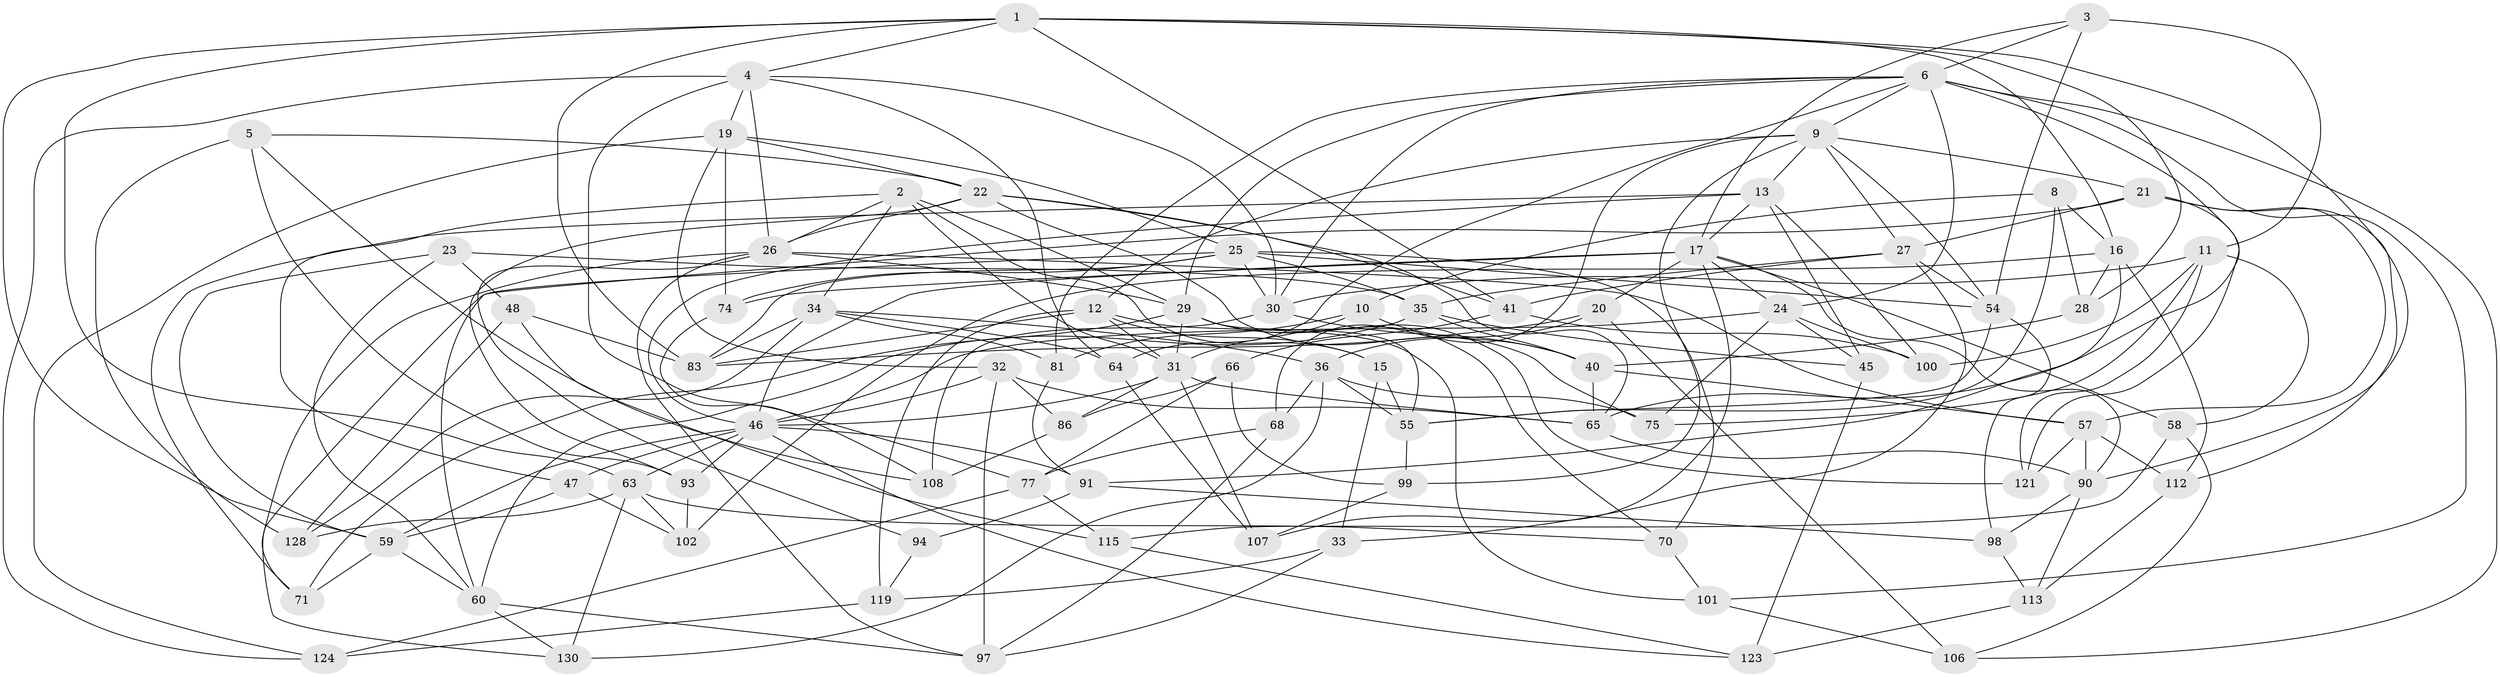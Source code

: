 // original degree distribution, {4: 1.0}
// Generated by graph-tools (version 1.1) at 2025/20/03/04/25 18:20:31]
// undirected, 80 vertices, 209 edges
graph export_dot {
graph [start="1"]
  node [color=gray90,style=filled];
  1 [super="+18+50"];
  2 [super="+105"];
  3;
  4 [super="+56+122"];
  5;
  6 [super="+7"];
  8;
  9 [super="+78"];
  10;
  11 [super="+14"];
  12 [super="+127"];
  13 [super="+61"];
  15;
  16 [super="+95"];
  17 [super="+37+53"];
  19 [super="+62"];
  20;
  21 [super="+132"];
  22 [super="+39"];
  23;
  24 [super="+103"];
  25 [super="+118"];
  26 [super="+76"];
  27 [super="+116"];
  28;
  29 [super="+110+69"];
  30 [super="+82"];
  31 [super="+44"];
  32 [super="+38"];
  33;
  34 [super="+117"];
  35 [super="+89"];
  36 [super="+51"];
  40 [super="+120"];
  41 [super="+85"];
  45;
  46 [super="+49+87+72"];
  47;
  48;
  54 [super="+111"];
  55 [super="+125"];
  57 [super="+73"];
  58;
  59 [super="+104"];
  60 [super="+114"];
  63 [super="+79"];
  64;
  65 [super="+80"];
  66;
  68;
  70;
  71;
  74;
  75;
  77 [super="+109"];
  81;
  83 [super="+88"];
  86;
  90 [super="+96"];
  91 [super="+129"];
  93;
  94;
  97 [super="+126"];
  98;
  99;
  100;
  101;
  102;
  106;
  107;
  108;
  112;
  113;
  115;
  119;
  121;
  123;
  124;
  128;
  130;
  1 -- 28;
  1 -- 16;
  1 -- 90;
  1 -- 4;
  1 -- 63;
  1 -- 83;
  1 -- 59;
  1 -- 41;
  2 -- 47;
  2 -- 26;
  2 -- 31;
  2 -- 29;
  2 -- 15;
  2 -- 34;
  3 -- 54;
  3 -- 6;
  3 -- 17;
  3 -- 11;
  4 -- 30;
  4 -- 77 [weight=2];
  4 -- 64;
  4 -- 26;
  4 -- 124;
  4 -- 19;
  5 -- 128;
  5 -- 22;
  5 -- 93;
  5 -- 108;
  6 -- 101;
  6 -- 29;
  6 -- 64;
  6 -- 9;
  6 -- 106;
  6 -- 81;
  6 -- 24;
  6 -- 30;
  6 -- 65;
  8 -- 28;
  8 -- 10;
  8 -- 16;
  8 -- 55;
  9 -- 21;
  9 -- 68;
  9 -- 99;
  9 -- 54;
  9 -- 27;
  9 -- 12;
  9 -- 13;
  10 -- 40;
  10 -- 81;
  10 -- 31;
  11 -- 75;
  11 -- 121;
  11 -- 30;
  11 -- 58;
  11 -- 100;
  12 -- 119;
  12 -- 83;
  12 -- 101;
  12 -- 31;
  12 -- 15;
  13 -- 45;
  13 -- 46;
  13 -- 17;
  13 -- 100;
  13 -- 71;
  15 -- 55;
  15 -- 33;
  16 -- 28;
  16 -- 112;
  16 -- 91;
  16 -- 102;
  17 -- 74;
  17 -- 107;
  17 -- 24;
  17 -- 20;
  17 -- 90;
  17 -- 58;
  17 -- 46 [weight=2];
  19 -- 74;
  19 -- 124;
  19 -- 25;
  19 -- 32;
  19 -- 22;
  20 -- 106;
  20 -- 36;
  20 -- 83;
  21 -- 112;
  21 -- 57;
  21 -- 121;
  21 -- 60;
  21 -- 27;
  22 -- 75;
  22 -- 26;
  22 -- 93;
  22 -- 41 [weight=2];
  22 -- 65;
  23 -- 35;
  23 -- 59;
  23 -- 48;
  23 -- 60;
  24 -- 75;
  24 -- 46;
  24 -- 100;
  24 -- 45;
  25 -- 35;
  25 -- 30;
  25 -- 130;
  25 -- 83;
  25 -- 70;
  25 -- 54;
  25 -- 74;
  26 -- 71;
  26 -- 94;
  26 -- 57;
  26 -- 29;
  26 -- 97;
  27 -- 54;
  27 -- 35;
  27 -- 33;
  27 -- 41;
  28 -- 40;
  29 -- 55;
  29 -- 70;
  29 -- 121;
  29 -- 71;
  29 -- 31;
  30 -- 40;
  30 -- 108;
  31 -- 65;
  31 -- 86;
  31 -- 107;
  31 -- 46;
  32 -- 65;
  32 -- 86;
  32 -- 46;
  32 -- 97 [weight=2];
  33 -- 119;
  33 -- 97;
  34 -- 64;
  34 -- 36;
  34 -- 83;
  34 -- 128;
  34 -- 81;
  35 -- 60;
  35 -- 45;
  35 -- 40;
  36 -- 75;
  36 -- 130;
  36 -- 55;
  36 -- 68;
  40 -- 57;
  40 -- 65;
  41 -- 100;
  41 -- 66;
  45 -- 123;
  46 -- 91;
  46 -- 93;
  46 -- 123;
  46 -- 63;
  46 -- 59;
  46 -- 47;
  47 -- 102;
  47 -- 59;
  48 -- 115;
  48 -- 128;
  48 -- 83;
  54 -- 98;
  54 -- 55;
  55 -- 99;
  57 -- 112;
  57 -- 90;
  57 -- 121;
  58 -- 106;
  58 -- 115;
  59 -- 60;
  59 -- 71;
  60 -- 97;
  60 -- 130;
  63 -- 102;
  63 -- 128;
  63 -- 70;
  63 -- 130;
  64 -- 107;
  65 -- 90;
  66 -- 99;
  66 -- 86;
  66 -- 77;
  68 -- 97;
  68 -- 77;
  70 -- 101;
  74 -- 108;
  77 -- 115;
  77 -- 124;
  81 -- 91;
  86 -- 108;
  90 -- 113;
  90 -- 98;
  91 -- 94 [weight=2];
  91 -- 98;
  93 -- 102;
  94 -- 119;
  98 -- 113;
  99 -- 107;
  101 -- 106;
  112 -- 113;
  113 -- 123;
  115 -- 123;
  119 -- 124;
}
